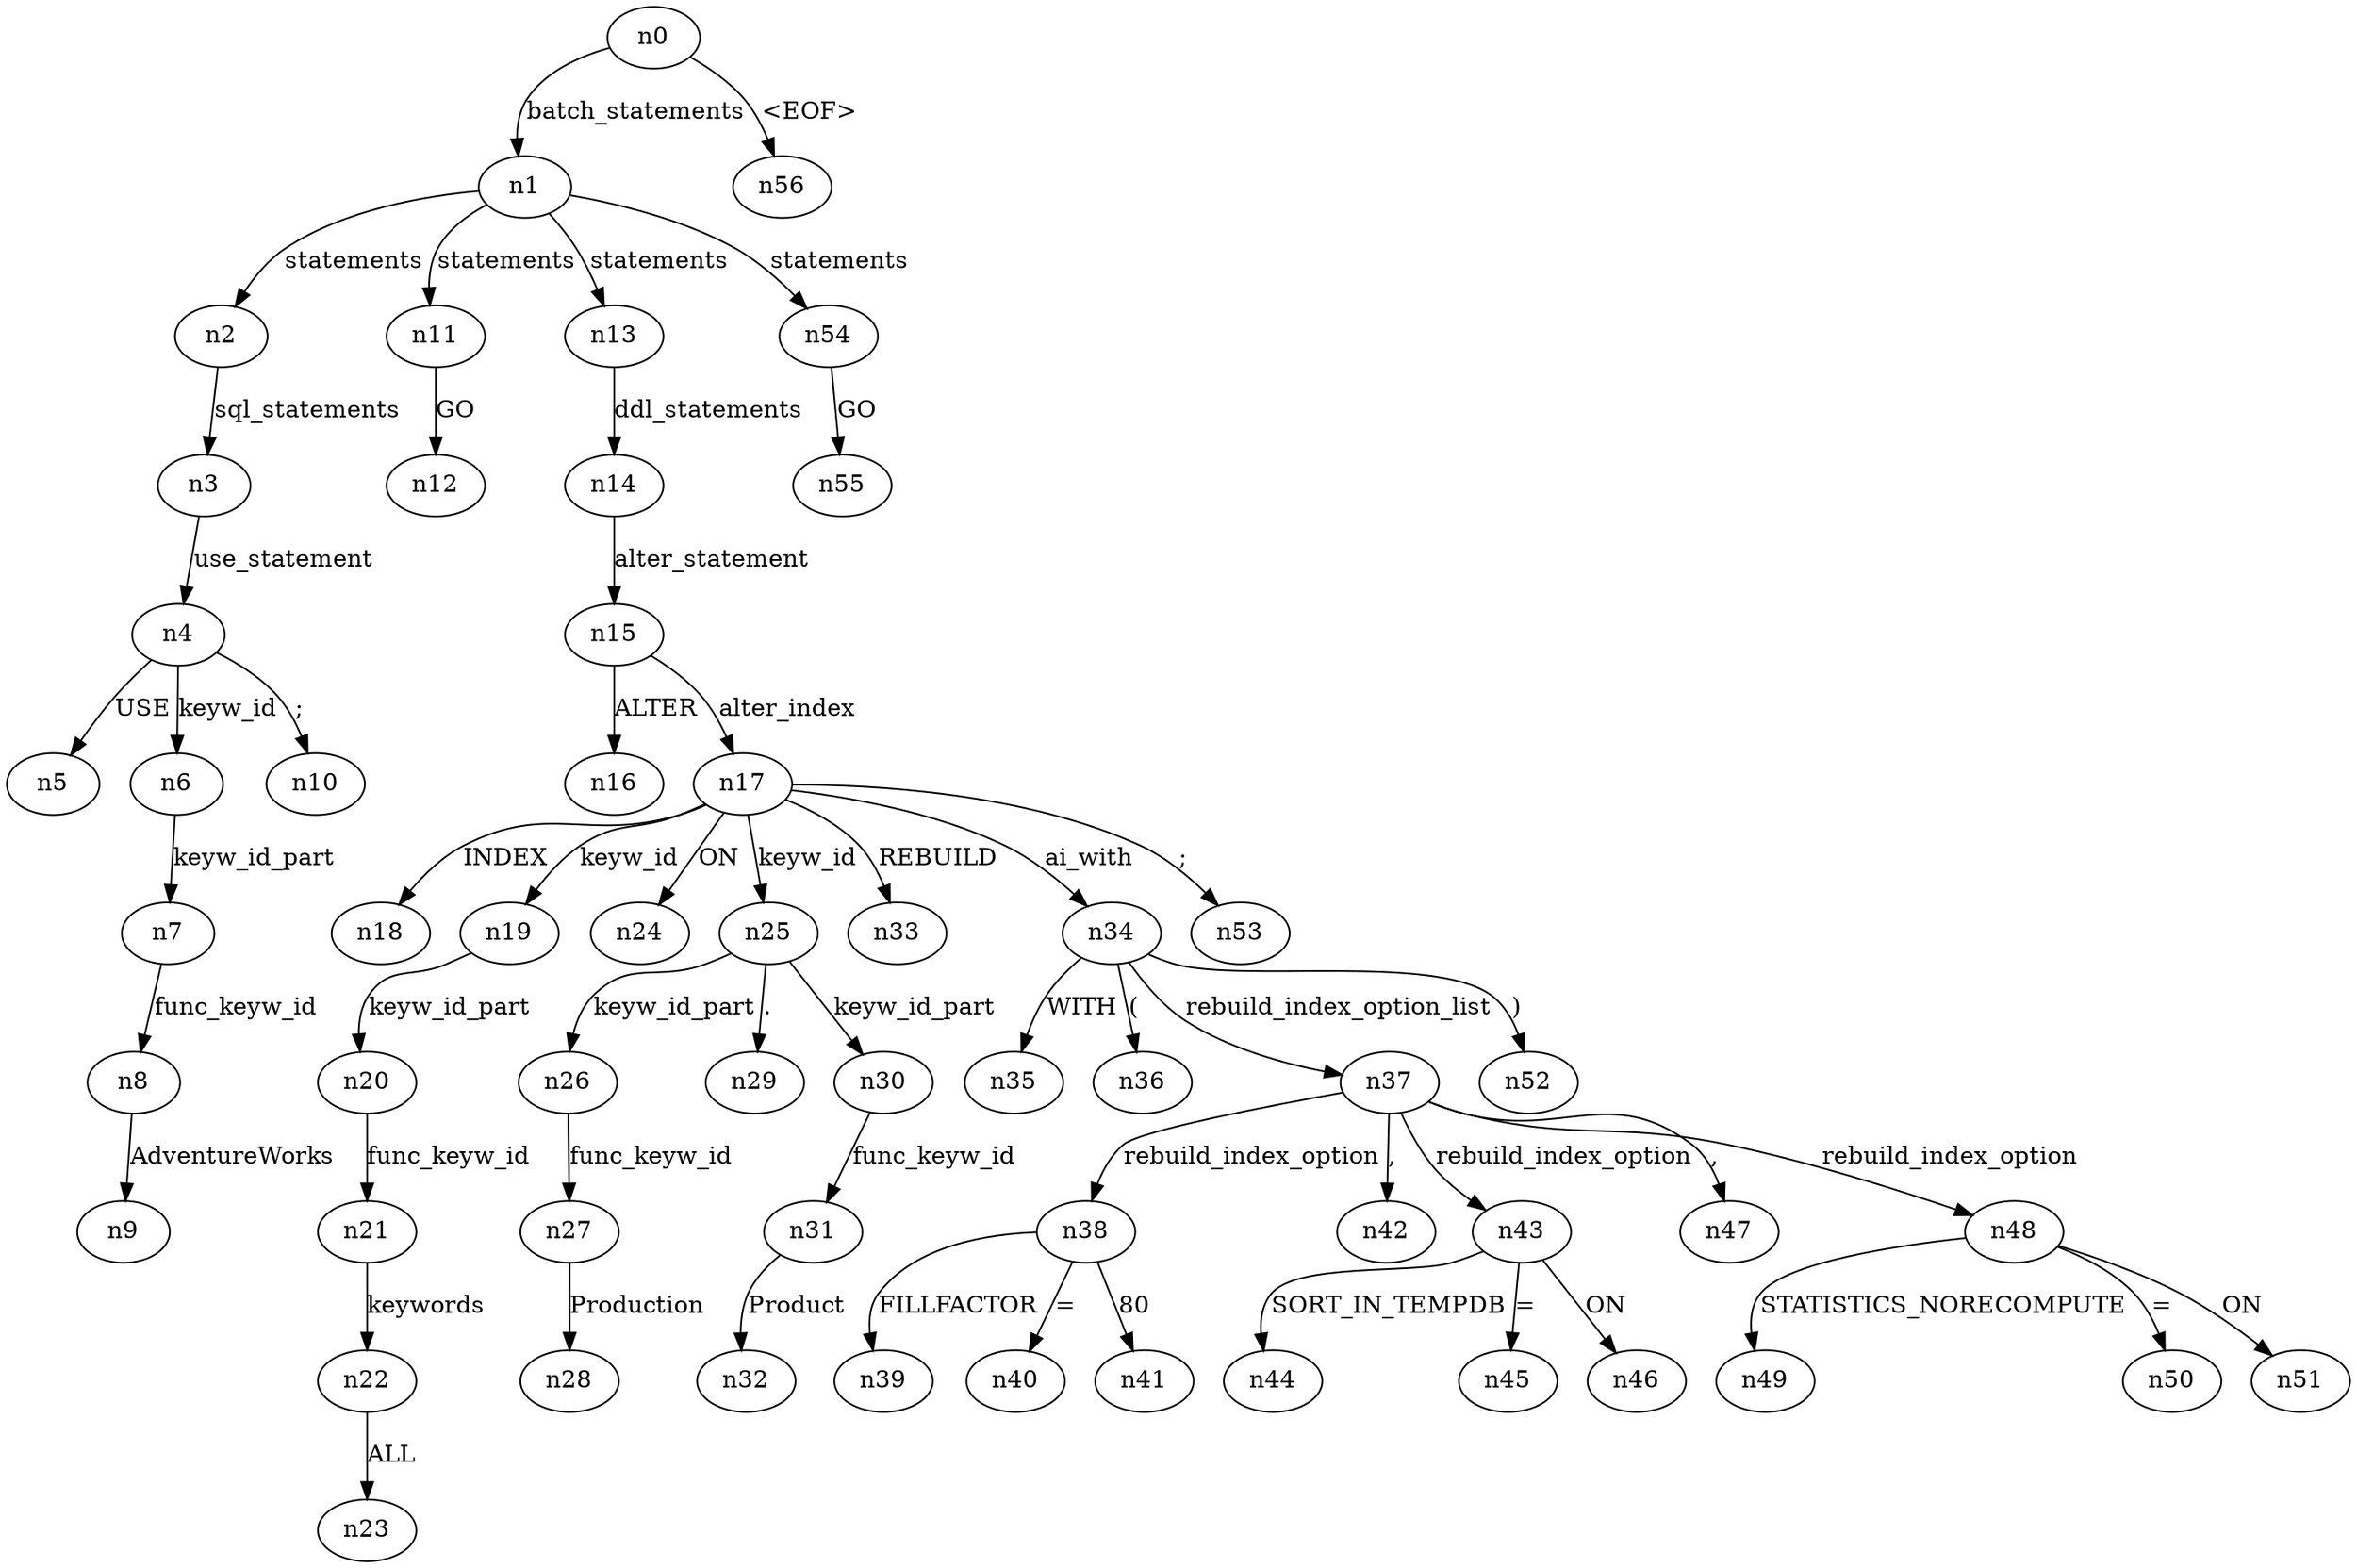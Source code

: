 digraph ParseTree {
  n0 -> n1 [label="batch_statements"];
  n1 -> n2 [label="statements"];
  n2 -> n3 [label="sql_statements"];
  n3 -> n4 [label="use_statement"];
  n4 -> n5 [label="USE"];
  n4 -> n6 [label="keyw_id"];
  n6 -> n7 [label="keyw_id_part"];
  n7 -> n8 [label="func_keyw_id"];
  n8 -> n9 [label="AdventureWorks"];
  n4 -> n10 [label=";"];
  n1 -> n11 [label="statements"];
  n11 -> n12 [label="GO"];
  n1 -> n13 [label="statements"];
  n13 -> n14 [label="ddl_statements"];
  n14 -> n15 [label="alter_statement"];
  n15 -> n16 [label="ALTER"];
  n15 -> n17 [label="alter_index"];
  n17 -> n18 [label="INDEX"];
  n17 -> n19 [label="keyw_id"];
  n19 -> n20 [label="keyw_id_part"];
  n20 -> n21 [label="func_keyw_id"];
  n21 -> n22 [label="keywords"];
  n22 -> n23 [label="ALL"];
  n17 -> n24 [label="ON"];
  n17 -> n25 [label="keyw_id"];
  n25 -> n26 [label="keyw_id_part"];
  n26 -> n27 [label="func_keyw_id"];
  n27 -> n28 [label="Production"];
  n25 -> n29 [label="."];
  n25 -> n30 [label="keyw_id_part"];
  n30 -> n31 [label="func_keyw_id"];
  n31 -> n32 [label="Product"];
  n17 -> n33 [label="REBUILD"];
  n17 -> n34 [label="ai_with"];
  n34 -> n35 [label="WITH"];
  n34 -> n36 [label="("];
  n34 -> n37 [label="rebuild_index_option_list"];
  n37 -> n38 [label="rebuild_index_option"];
  n38 -> n39 [label="FILLFACTOR"];
  n38 -> n40 [label="="];
  n38 -> n41 [label="80"];
  n37 -> n42 [label=","];
  n37 -> n43 [label="rebuild_index_option"];
  n43 -> n44 [label="SORT_IN_TEMPDB"];
  n43 -> n45 [label="="];
  n43 -> n46 [label="ON"];
  n37 -> n47 [label=","];
  n37 -> n48 [label="rebuild_index_option"];
  n48 -> n49 [label="STATISTICS_NORECOMPUTE"];
  n48 -> n50 [label="="];
  n48 -> n51 [label="ON"];
  n34 -> n52 [label=")"];
  n17 -> n53 [label=";"];
  n1 -> n54 [label="statements"];
  n54 -> n55 [label="GO"];
  n0 -> n56 [label="<EOF>"];
}